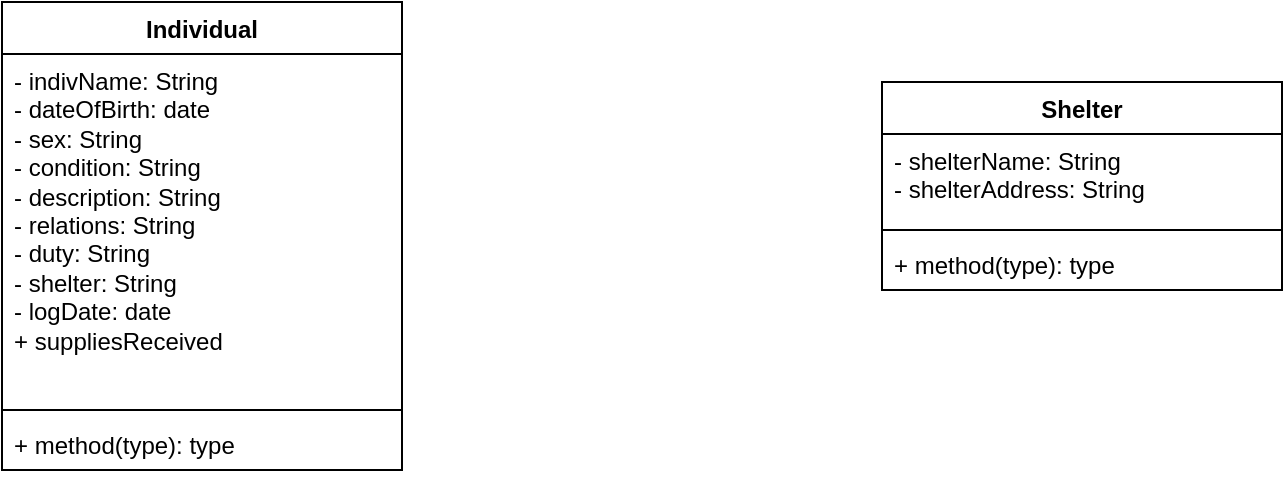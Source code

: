 <mxfile version="26.0.7">
  <diagram name="Page-1" id="2YBvvXClWsGukQMizWep">
    <mxGraphModel dx="954" dy="592" grid="1" gridSize="10" guides="1" tooltips="1" connect="1" arrows="1" fold="1" page="1" pageScale="1" pageWidth="850" pageHeight="1100" math="0" shadow="0">
      <root>
        <mxCell id="0" />
        <mxCell id="1" parent="0" />
        <mxCell id="Xq3cUKWR4Vl1FDTfLMfo-1" value="Individual" style="swimlane;fontStyle=1;align=center;verticalAlign=top;childLayout=stackLayout;horizontal=1;startSize=26;horizontalStack=0;resizeParent=1;resizeParentMax=0;resizeLast=0;collapsible=1;marginBottom=0;whiteSpace=wrap;html=1;" vertex="1" parent="1">
          <mxGeometry x="90" y="170" width="200" height="234" as="geometry">
            <mxRectangle x="80" y="80" width="70" height="30" as="alternateBounds" />
          </mxGeometry>
        </mxCell>
        <mxCell id="Xq3cUKWR4Vl1FDTfLMfo-2" value="- indivName: String&lt;div&gt;- dateOfBirth: date&lt;/div&gt;&lt;div&gt;- sex: String&lt;/div&gt;&lt;div&gt;- condition: String&lt;/div&gt;&lt;div&gt;- description: String&lt;/div&gt;&lt;div&gt;- relations: String&lt;/div&gt;&lt;div&gt;- duty: String&lt;/div&gt;&lt;div&gt;- shelter: String&lt;/div&gt;&lt;div&gt;- logDate: date&amp;nbsp;&lt;/div&gt;&lt;div&gt;+ suppliesReceived&lt;/div&gt;" style="text;strokeColor=none;fillColor=none;align=left;verticalAlign=top;spacingLeft=4;spacingRight=4;overflow=hidden;rotatable=0;points=[[0,0.5],[1,0.5]];portConstraint=eastwest;whiteSpace=wrap;html=1;" vertex="1" parent="Xq3cUKWR4Vl1FDTfLMfo-1">
          <mxGeometry y="26" width="200" height="174" as="geometry" />
        </mxCell>
        <mxCell id="Xq3cUKWR4Vl1FDTfLMfo-3" value="" style="line;strokeWidth=1;fillColor=none;align=left;verticalAlign=middle;spacingTop=-1;spacingLeft=3;spacingRight=3;rotatable=0;labelPosition=right;points=[];portConstraint=eastwest;strokeColor=inherit;" vertex="1" parent="Xq3cUKWR4Vl1FDTfLMfo-1">
          <mxGeometry y="200" width="200" height="8" as="geometry" />
        </mxCell>
        <mxCell id="Xq3cUKWR4Vl1FDTfLMfo-4" value="+ method(type): type" style="text;strokeColor=none;fillColor=none;align=left;verticalAlign=top;spacingLeft=4;spacingRight=4;overflow=hidden;rotatable=0;points=[[0,0.5],[1,0.5]];portConstraint=eastwest;whiteSpace=wrap;html=1;" vertex="1" parent="Xq3cUKWR4Vl1FDTfLMfo-1">
          <mxGeometry y="208" width="200" height="26" as="geometry" />
        </mxCell>
        <mxCell id="Xq3cUKWR4Vl1FDTfLMfo-9" value="Shelter" style="swimlane;fontStyle=1;align=center;verticalAlign=top;childLayout=stackLayout;horizontal=1;startSize=26;horizontalStack=0;resizeParent=1;resizeParentMax=0;resizeLast=0;collapsible=1;marginBottom=0;whiteSpace=wrap;html=1;" vertex="1" parent="1">
          <mxGeometry x="530" y="210" width="200" height="104" as="geometry" />
        </mxCell>
        <mxCell id="Xq3cUKWR4Vl1FDTfLMfo-10" value="- shelterName: String&lt;div&gt;- shelterAddress: String&lt;/div&gt;" style="text;strokeColor=none;fillColor=none;align=left;verticalAlign=top;spacingLeft=4;spacingRight=4;overflow=hidden;rotatable=0;points=[[0,0.5],[1,0.5]];portConstraint=eastwest;whiteSpace=wrap;html=1;" vertex="1" parent="Xq3cUKWR4Vl1FDTfLMfo-9">
          <mxGeometry y="26" width="200" height="44" as="geometry" />
        </mxCell>
        <mxCell id="Xq3cUKWR4Vl1FDTfLMfo-11" value="" style="line;strokeWidth=1;fillColor=none;align=left;verticalAlign=middle;spacingTop=-1;spacingLeft=3;spacingRight=3;rotatable=0;labelPosition=right;points=[];portConstraint=eastwest;strokeColor=inherit;" vertex="1" parent="Xq3cUKWR4Vl1FDTfLMfo-9">
          <mxGeometry y="70" width="200" height="8" as="geometry" />
        </mxCell>
        <mxCell id="Xq3cUKWR4Vl1FDTfLMfo-12" value="+ method(type): type" style="text;strokeColor=none;fillColor=none;align=left;verticalAlign=top;spacingLeft=4;spacingRight=4;overflow=hidden;rotatable=0;points=[[0,0.5],[1,0.5]];portConstraint=eastwest;whiteSpace=wrap;html=1;" vertex="1" parent="Xq3cUKWR4Vl1FDTfLMfo-9">
          <mxGeometry y="78" width="200" height="26" as="geometry" />
        </mxCell>
      </root>
    </mxGraphModel>
  </diagram>
</mxfile>
